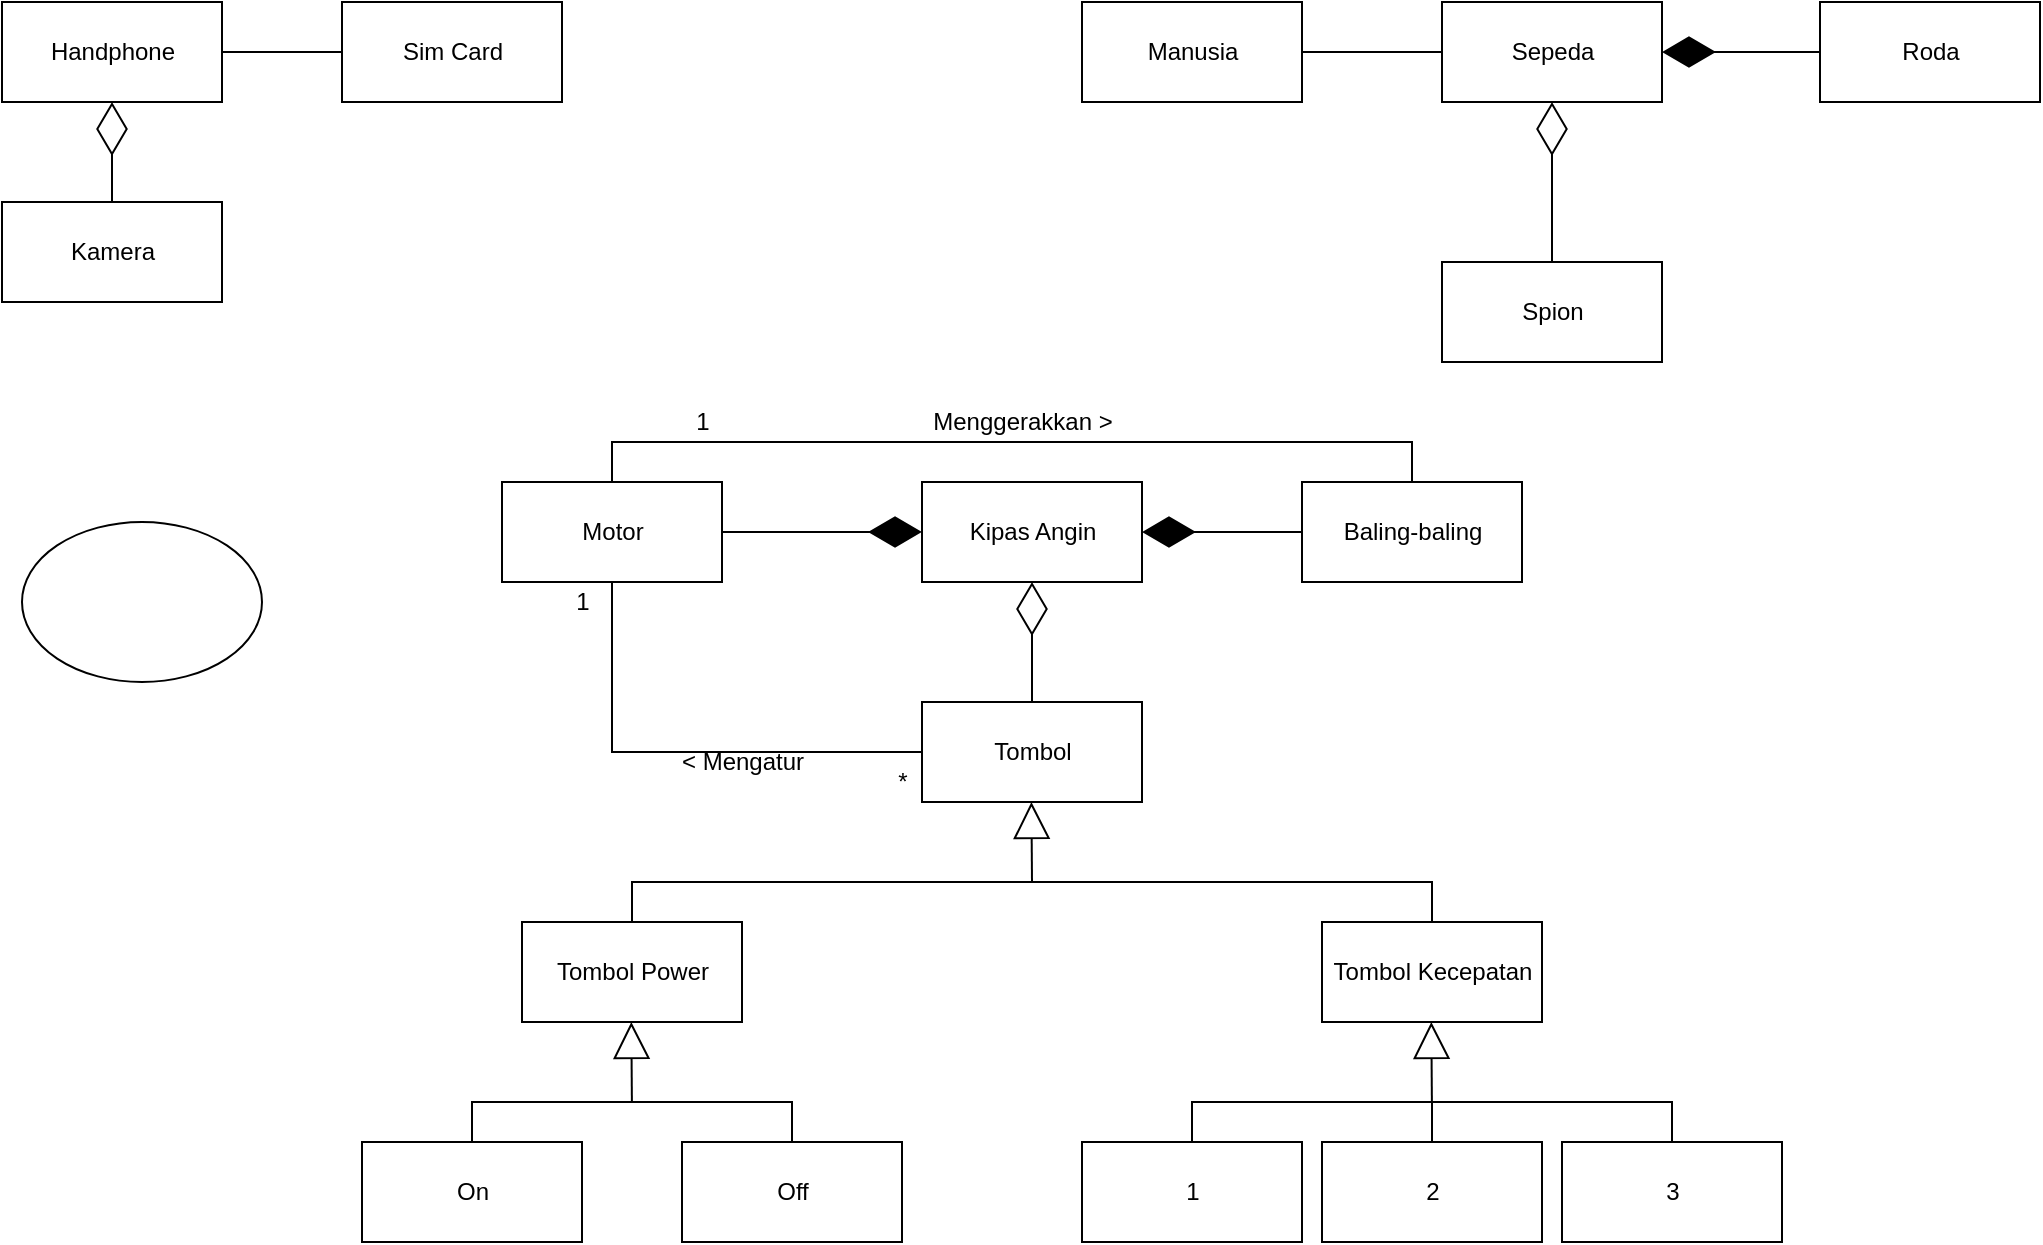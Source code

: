 <mxfile version="16.6.4" type="github">
  <diagram id="6NYydy7P7Ac1G80iQdmY" name="Page-1">
    <mxGraphModel dx="2187" dy="792" grid="1" gridSize="10" guides="1" tooltips="1" connect="1" arrows="1" fold="1" page="1" pageScale="1" pageWidth="827" pageHeight="1169" math="0" shadow="0">
      <root>
        <mxCell id="0" />
        <mxCell id="1" parent="0" />
        <mxCell id="zXQKtPZZPuAxsB2ZdtmV-1" value="Sepeda" style="html=1;" parent="1" vertex="1">
          <mxGeometry x="220" y="10" width="110" height="50" as="geometry" />
        </mxCell>
        <mxCell id="zXQKtPZZPuAxsB2ZdtmV-2" value="Roda" style="html=1;" parent="1" vertex="1">
          <mxGeometry x="409" y="10" width="110" height="50" as="geometry" />
        </mxCell>
        <mxCell id="zXQKtPZZPuAxsB2ZdtmV-3" value="Spion" style="html=1;" parent="1" vertex="1">
          <mxGeometry x="220" y="140" width="110" height="50" as="geometry" />
        </mxCell>
        <mxCell id="zXQKtPZZPuAxsB2ZdtmV-8" style="edgeStyle=orthogonalEdgeStyle;rounded=0;orthogonalLoop=1;jettySize=auto;html=1;entryX=0;entryY=0.5;entryDx=0;entryDy=0;endArrow=none;endFill=0;" parent="1" source="zXQKtPZZPuAxsB2ZdtmV-4" target="zXQKtPZZPuAxsB2ZdtmV-1" edge="1">
          <mxGeometry relative="1" as="geometry" />
        </mxCell>
        <mxCell id="zXQKtPZZPuAxsB2ZdtmV-4" value="Manusia" style="html=1;" parent="1" vertex="1">
          <mxGeometry x="40" y="10" width="110" height="50" as="geometry" />
        </mxCell>
        <mxCell id="zXQKtPZZPuAxsB2ZdtmV-5" value="" style="endArrow=diamondThin;endFill=1;endSize=24;html=1;rounded=0;exitX=0;exitY=0.5;exitDx=0;exitDy=0;entryX=1;entryY=0.5;entryDx=0;entryDy=0;" parent="1" source="zXQKtPZZPuAxsB2ZdtmV-2" target="zXQKtPZZPuAxsB2ZdtmV-1" edge="1">
          <mxGeometry width="160" relative="1" as="geometry">
            <mxPoint x="380" y="-80" as="sourcePoint" />
            <mxPoint x="540" y="-80" as="targetPoint" />
          </mxGeometry>
        </mxCell>
        <mxCell id="zXQKtPZZPuAxsB2ZdtmV-9" value="" style="endArrow=diamondThin;endFill=0;endSize=24;html=1;rounded=0;exitX=0.5;exitY=0;exitDx=0;exitDy=0;entryX=0.5;entryY=1;entryDx=0;entryDy=0;" parent="1" source="zXQKtPZZPuAxsB2ZdtmV-3" target="zXQKtPZZPuAxsB2ZdtmV-1" edge="1">
          <mxGeometry width="160" relative="1" as="geometry">
            <mxPoint x="320" y="150" as="sourcePoint" />
            <mxPoint x="480" y="150" as="targetPoint" />
          </mxGeometry>
        </mxCell>
        <mxCell id="zXQKtPZZPuAxsB2ZdtmV-10" value="Kipas Angin" style="html=1;" parent="1" vertex="1">
          <mxGeometry x="-40" y="250" width="110" height="50" as="geometry" />
        </mxCell>
        <mxCell id="zXQKtPZZPuAxsB2ZdtmV-11" value="Baling-baling" style="html=1;" parent="1" vertex="1">
          <mxGeometry x="150" y="250" width="110" height="50" as="geometry" />
        </mxCell>
        <mxCell id="zXQKtPZZPuAxsB2ZdtmV-28" style="edgeStyle=orthogonalEdgeStyle;rounded=0;orthogonalLoop=1;jettySize=auto;html=1;exitX=0.5;exitY=0;exitDx=0;exitDy=0;entryX=0.5;entryY=0;entryDx=0;entryDy=0;endArrow=none;endFill=0;" parent="1" source="zXQKtPZZPuAxsB2ZdtmV-12" target="zXQKtPZZPuAxsB2ZdtmV-11" edge="1">
          <mxGeometry relative="1" as="geometry" />
        </mxCell>
        <mxCell id="zXQKtPZZPuAxsB2ZdtmV-12" value="Motor" style="html=1;" parent="1" vertex="1">
          <mxGeometry x="-250" y="250" width="110" height="50" as="geometry" />
        </mxCell>
        <mxCell id="zXQKtPZZPuAxsB2ZdtmV-36" style="edgeStyle=orthogonalEdgeStyle;rounded=0;orthogonalLoop=1;jettySize=auto;html=1;exitX=0.5;exitY=0;exitDx=0;exitDy=0;entryX=0.5;entryY=0;entryDx=0;entryDy=0;endArrow=none;endFill=0;" parent="1" source="zXQKtPZZPuAxsB2ZdtmV-13" target="zXQKtPZZPuAxsB2ZdtmV-17" edge="1">
          <mxGeometry relative="1" as="geometry">
            <Array as="points">
              <mxPoint x="-185" y="450" />
              <mxPoint x="215" y="450" />
            </Array>
          </mxGeometry>
        </mxCell>
        <mxCell id="zXQKtPZZPuAxsB2ZdtmV-13" value="Tombol Power" style="html=1;" parent="1" vertex="1">
          <mxGeometry x="-240" y="470" width="110" height="50" as="geometry" />
        </mxCell>
        <mxCell id="zXQKtPZZPuAxsB2ZdtmV-37" style="edgeStyle=orthogonalEdgeStyle;rounded=0;orthogonalLoop=1;jettySize=auto;html=1;exitX=0.5;exitY=0;exitDx=0;exitDy=0;entryX=0.5;entryY=0;entryDx=0;entryDy=0;endArrow=none;endFill=0;" parent="1" source="zXQKtPZZPuAxsB2ZdtmV-14" target="zXQKtPZZPuAxsB2ZdtmV-18" edge="1">
          <mxGeometry relative="1" as="geometry" />
        </mxCell>
        <mxCell id="zXQKtPZZPuAxsB2ZdtmV-14" value="On" style="html=1;" parent="1" vertex="1">
          <mxGeometry x="-320" y="580" width="110" height="50" as="geometry" />
        </mxCell>
        <mxCell id="zXQKtPZZPuAxsB2ZdtmV-40" style="edgeStyle=orthogonalEdgeStyle;rounded=0;orthogonalLoop=1;jettySize=auto;html=1;exitX=0.5;exitY=0;exitDx=0;exitDy=0;entryX=0.5;entryY=0;entryDx=0;entryDy=0;endArrow=none;endFill=0;" parent="1" source="zXQKtPZZPuAxsB2ZdtmV-16" target="zXQKtPZZPuAxsB2ZdtmV-27" edge="1">
          <mxGeometry relative="1" as="geometry" />
        </mxCell>
        <mxCell id="zXQKtPZZPuAxsB2ZdtmV-16" value="1" style="html=1;" parent="1" vertex="1">
          <mxGeometry x="40" y="580" width="110" height="50" as="geometry" />
        </mxCell>
        <mxCell id="zXQKtPZZPuAxsB2ZdtmV-17" value="Tombol Kecepatan" style="html=1;" parent="1" vertex="1">
          <mxGeometry x="160" y="470" width="110" height="50" as="geometry" />
        </mxCell>
        <mxCell id="zXQKtPZZPuAxsB2ZdtmV-18" value="Off" style="html=1;" parent="1" vertex="1">
          <mxGeometry x="-160" y="580" width="110" height="50" as="geometry" />
        </mxCell>
        <mxCell id="zXQKtPZZPuAxsB2ZdtmV-20" value="" style="endArrow=diamondThin;endFill=1;endSize=24;html=1;rounded=0;exitX=0;exitY=0.5;exitDx=0;exitDy=0;entryX=1;entryY=0.5;entryDx=0;entryDy=0;" parent="1" source="zXQKtPZZPuAxsB2ZdtmV-11" target="zXQKtPZZPuAxsB2ZdtmV-10" edge="1">
          <mxGeometry width="160" relative="1" as="geometry">
            <mxPoint x="40" y="260" as="sourcePoint" />
            <mxPoint x="200" y="260" as="targetPoint" />
          </mxGeometry>
        </mxCell>
        <mxCell id="zXQKtPZZPuAxsB2ZdtmV-21" value="" style="endArrow=diamondThin;endFill=1;endSize=24;html=1;rounded=0;entryX=0;entryY=0.5;entryDx=0;entryDy=0;" parent="1" target="zXQKtPZZPuAxsB2ZdtmV-10" edge="1">
          <mxGeometry width="160" relative="1" as="geometry">
            <mxPoint x="-140" y="275" as="sourcePoint" />
            <mxPoint x="-60" y="250" as="targetPoint" />
          </mxGeometry>
        </mxCell>
        <mxCell id="zXQKtPZZPuAxsB2ZdtmV-29" style="edgeStyle=orthogonalEdgeStyle;rounded=0;orthogonalLoop=1;jettySize=auto;html=1;entryX=0.5;entryY=1;entryDx=0;entryDy=0;endArrow=none;endFill=0;" parent="1" source="zXQKtPZZPuAxsB2ZdtmV-24" target="zXQKtPZZPuAxsB2ZdtmV-12" edge="1">
          <mxGeometry relative="1" as="geometry" />
        </mxCell>
        <mxCell id="zXQKtPZZPuAxsB2ZdtmV-24" value="Tombol" style="html=1;" parent="1" vertex="1">
          <mxGeometry x="-40" y="360" width="110" height="50" as="geometry" />
        </mxCell>
        <mxCell id="zXQKtPZZPuAxsB2ZdtmV-25" value="" style="endArrow=diamondThin;endFill=0;endSize=24;html=1;rounded=0;exitX=0.5;exitY=0;exitDx=0;exitDy=0;entryX=0.5;entryY=1;entryDx=0;entryDy=0;" parent="1" source="zXQKtPZZPuAxsB2ZdtmV-24" target="zXQKtPZZPuAxsB2ZdtmV-10" edge="1">
          <mxGeometry width="160" relative="1" as="geometry">
            <mxPoint x="-150" y="360" as="sourcePoint" />
            <mxPoint x="10" y="360" as="targetPoint" />
          </mxGeometry>
        </mxCell>
        <mxCell id="zXQKtPZZPuAxsB2ZdtmV-41" style="edgeStyle=orthogonalEdgeStyle;rounded=0;orthogonalLoop=1;jettySize=auto;html=1;exitX=0.5;exitY=0;exitDx=0;exitDy=0;endArrow=none;endFill=0;" parent="1" source="zXQKtPZZPuAxsB2ZdtmV-26" edge="1">
          <mxGeometry relative="1" as="geometry">
            <mxPoint x="215" y="560" as="targetPoint" />
          </mxGeometry>
        </mxCell>
        <mxCell id="zXQKtPZZPuAxsB2ZdtmV-26" value="2" style="html=1;" parent="1" vertex="1">
          <mxGeometry x="160" y="580" width="110" height="50" as="geometry" />
        </mxCell>
        <mxCell id="zXQKtPZZPuAxsB2ZdtmV-27" value="3" style="html=1;" parent="1" vertex="1">
          <mxGeometry x="280" y="580" width="110" height="50" as="geometry" />
        </mxCell>
        <mxCell id="zXQKtPZZPuAxsB2ZdtmV-30" value="1" style="text;html=1;align=center;verticalAlign=middle;resizable=0;points=[];autosize=1;strokeColor=none;fillColor=none;" parent="1" vertex="1">
          <mxGeometry x="-160" y="210" width="20" height="20" as="geometry" />
        </mxCell>
        <mxCell id="zXQKtPZZPuAxsB2ZdtmV-31" value="Menggerakkan &amp;gt;" style="text;html=1;align=center;verticalAlign=middle;resizable=0;points=[];autosize=1;strokeColor=none;fillColor=none;" parent="1" vertex="1">
          <mxGeometry x="-45" y="210" width="110" height="20" as="geometry" />
        </mxCell>
        <mxCell id="zXQKtPZZPuAxsB2ZdtmV-32" value="&amp;lt; Mengatur" style="text;html=1;align=center;verticalAlign=middle;resizable=0;points=[];autosize=1;strokeColor=none;fillColor=none;" parent="1" vertex="1">
          <mxGeometry x="-170" y="380" width="80" height="20" as="geometry" />
        </mxCell>
        <mxCell id="zXQKtPZZPuAxsB2ZdtmV-34" value="*" style="text;html=1;align=center;verticalAlign=middle;resizable=0;points=[];autosize=1;strokeColor=none;fillColor=none;" parent="1" vertex="1">
          <mxGeometry x="-60" y="390" width="20" height="20" as="geometry" />
        </mxCell>
        <mxCell id="zXQKtPZZPuAxsB2ZdtmV-35" value="1" style="text;html=1;align=center;verticalAlign=middle;resizable=0;points=[];autosize=1;strokeColor=none;fillColor=none;" parent="1" vertex="1">
          <mxGeometry x="-220" y="300" width="20" height="20" as="geometry" />
        </mxCell>
        <mxCell id="zXQKtPZZPuAxsB2ZdtmV-39" value="" style="endArrow=block;endSize=16;endFill=0;html=1;rounded=0;entryX=0.5;entryY=1;entryDx=0;entryDy=0;" parent="1" edge="1">
          <mxGeometry width="160" relative="1" as="geometry">
            <mxPoint x="15" y="450" as="sourcePoint" />
            <mxPoint x="14.71" y="410" as="targetPoint" />
          </mxGeometry>
        </mxCell>
        <mxCell id="zXQKtPZZPuAxsB2ZdtmV-45" value="" style="endArrow=block;endSize=16;endFill=0;html=1;rounded=0;entryX=0.5;entryY=1;entryDx=0;entryDy=0;" parent="1" edge="1">
          <mxGeometry width="160" relative="1" as="geometry">
            <mxPoint x="-185.05" y="560.0" as="sourcePoint" />
            <mxPoint x="-185.34" y="520.0" as="targetPoint" />
          </mxGeometry>
        </mxCell>
        <mxCell id="zXQKtPZZPuAxsB2ZdtmV-46" value="" style="endArrow=block;endSize=16;endFill=0;html=1;rounded=0;entryX=0.5;entryY=1;entryDx=0;entryDy=0;" parent="1" edge="1">
          <mxGeometry width="160" relative="1" as="geometry">
            <mxPoint x="214.95" y="560" as="sourcePoint" />
            <mxPoint x="214.66" y="520" as="targetPoint" />
          </mxGeometry>
        </mxCell>
        <mxCell id="zXQKtPZZPuAxsB2ZdtmV-47" value="Handphone" style="html=1;" parent="1" vertex="1">
          <mxGeometry x="-500" y="10" width="110" height="50" as="geometry" />
        </mxCell>
        <mxCell id="zXQKtPZZPuAxsB2ZdtmV-51" style="edgeStyle=orthogonalEdgeStyle;rounded=0;orthogonalLoop=1;jettySize=auto;html=1;entryX=0;entryY=0.5;entryDx=0;entryDy=0;endArrow=none;endFill=0;exitX=1;exitY=0.5;exitDx=0;exitDy=0;" parent="1" source="zXQKtPZZPuAxsB2ZdtmV-47" target="zXQKtPZZPuAxsB2ZdtmV-49" edge="1">
          <mxGeometry relative="1" as="geometry" />
        </mxCell>
        <mxCell id="zXQKtPZZPuAxsB2ZdtmV-48" value="Kamera" style="html=1;" parent="1" vertex="1">
          <mxGeometry x="-500" y="110" width="110" height="50" as="geometry" />
        </mxCell>
        <mxCell id="zXQKtPZZPuAxsB2ZdtmV-49" value="Sim Card" style="html=1;" parent="1" vertex="1">
          <mxGeometry x="-330" y="10" width="110" height="50" as="geometry" />
        </mxCell>
        <mxCell id="zXQKtPZZPuAxsB2ZdtmV-52" value="" style="endArrow=diamondThin;endFill=0;endSize=24;html=1;rounded=0;exitX=0.5;exitY=0;exitDx=0;exitDy=0;entryX=0.5;entryY=1;entryDx=0;entryDy=0;" parent="1" source="zXQKtPZZPuAxsB2ZdtmV-48" target="zXQKtPZZPuAxsB2ZdtmV-47" edge="1">
          <mxGeometry width="160" relative="1" as="geometry">
            <mxPoint x="-310" y="80" as="sourcePoint" />
            <mxPoint x="-150" y="80" as="targetPoint" />
          </mxGeometry>
        </mxCell>
        <mxCell id="Bopvlw9kyuhMmgYGeIzD-1" value="" style="ellipse;whiteSpace=wrap;html=1;" vertex="1" parent="1">
          <mxGeometry x="-490" y="270" width="120" height="80" as="geometry" />
        </mxCell>
      </root>
    </mxGraphModel>
  </diagram>
</mxfile>
